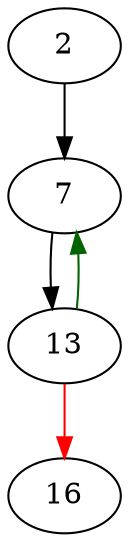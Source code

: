 strict digraph "sqlite3WalBeginReadTransaction" {
	// Node definitions.
	2 [entry=true];
	7;
	13;
	16;

	// Edge definitions.
	2 -> 7;
	7 -> 13;
	13 -> 7 [
		color=darkgreen
		cond=true
	];
	13 -> 16 [
		color=red
		cond=false
	];
}
